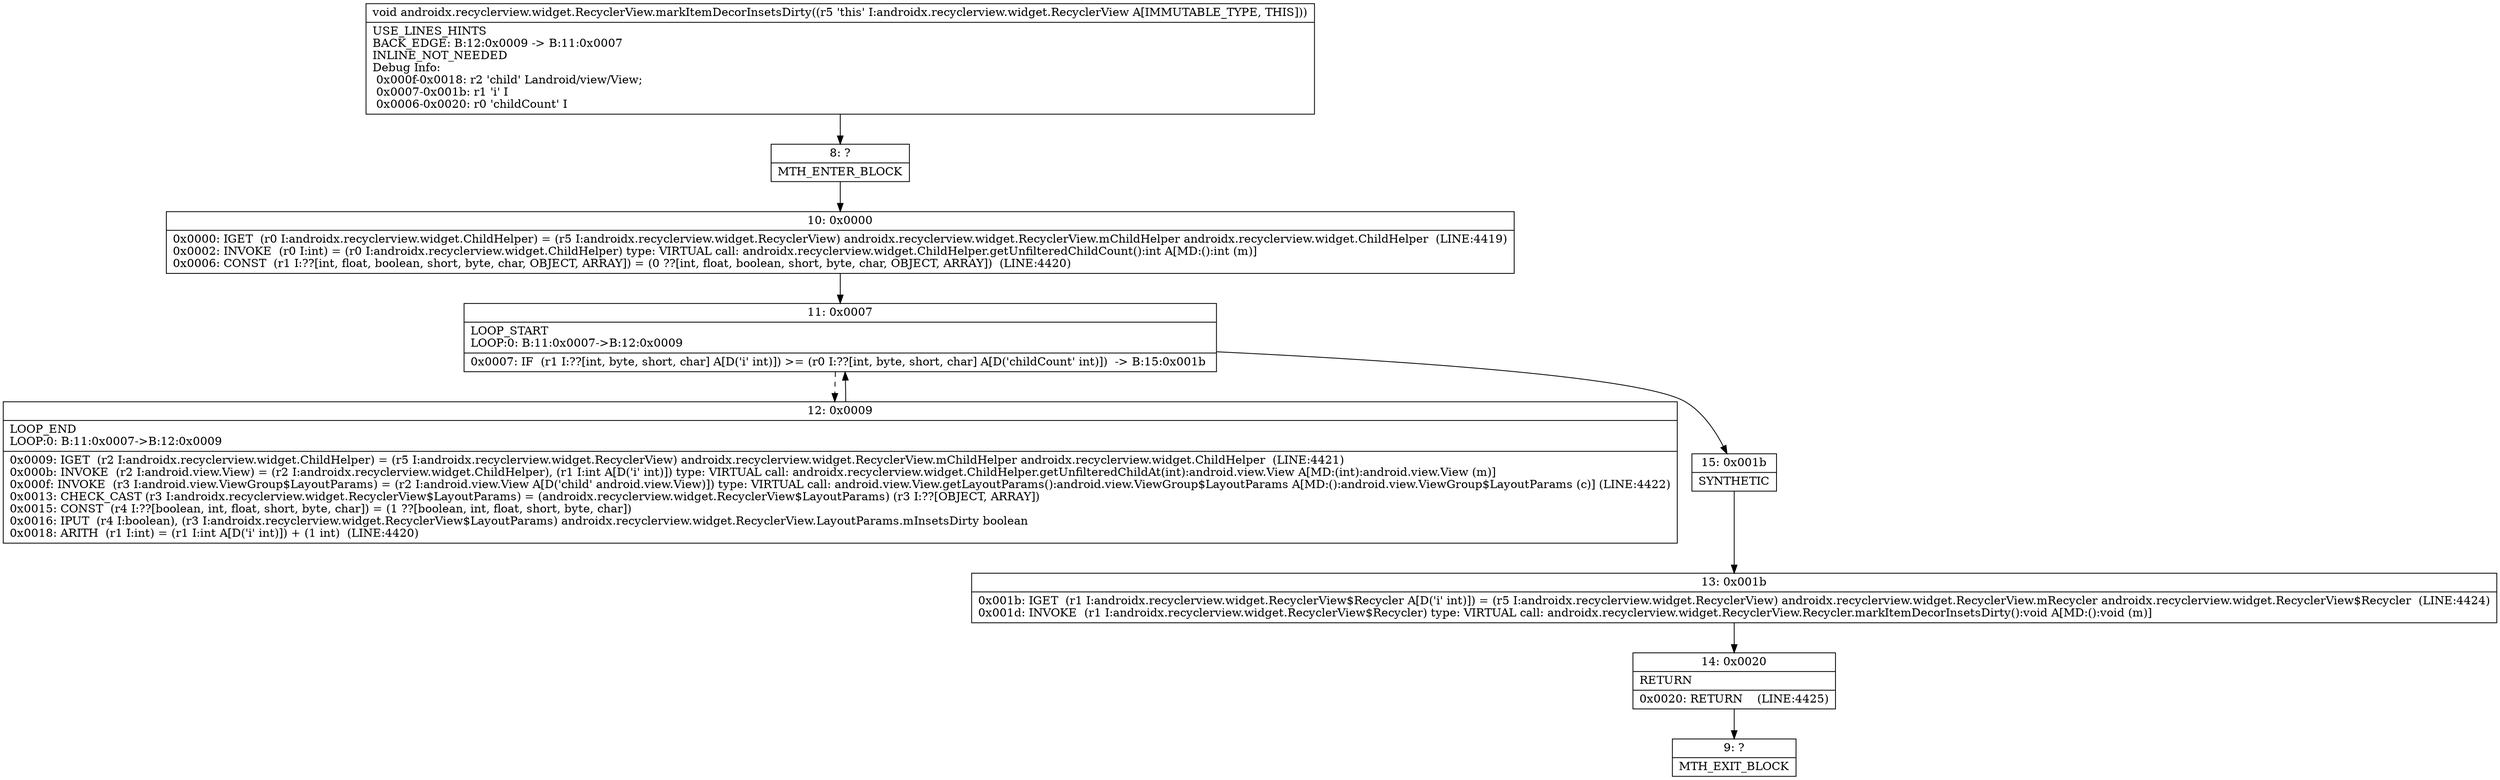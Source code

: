 digraph "CFG forandroidx.recyclerview.widget.RecyclerView.markItemDecorInsetsDirty()V" {
Node_8 [shape=record,label="{8\:\ ?|MTH_ENTER_BLOCK\l}"];
Node_10 [shape=record,label="{10\:\ 0x0000|0x0000: IGET  (r0 I:androidx.recyclerview.widget.ChildHelper) = (r5 I:androidx.recyclerview.widget.RecyclerView) androidx.recyclerview.widget.RecyclerView.mChildHelper androidx.recyclerview.widget.ChildHelper  (LINE:4419)\l0x0002: INVOKE  (r0 I:int) = (r0 I:androidx.recyclerview.widget.ChildHelper) type: VIRTUAL call: androidx.recyclerview.widget.ChildHelper.getUnfilteredChildCount():int A[MD:():int (m)]\l0x0006: CONST  (r1 I:??[int, float, boolean, short, byte, char, OBJECT, ARRAY]) = (0 ??[int, float, boolean, short, byte, char, OBJECT, ARRAY])  (LINE:4420)\l}"];
Node_11 [shape=record,label="{11\:\ 0x0007|LOOP_START\lLOOP:0: B:11:0x0007\-\>B:12:0x0009\l|0x0007: IF  (r1 I:??[int, byte, short, char] A[D('i' int)]) \>= (r0 I:??[int, byte, short, char] A[D('childCount' int)])  \-\> B:15:0x001b \l}"];
Node_12 [shape=record,label="{12\:\ 0x0009|LOOP_END\lLOOP:0: B:11:0x0007\-\>B:12:0x0009\l|0x0009: IGET  (r2 I:androidx.recyclerview.widget.ChildHelper) = (r5 I:androidx.recyclerview.widget.RecyclerView) androidx.recyclerview.widget.RecyclerView.mChildHelper androidx.recyclerview.widget.ChildHelper  (LINE:4421)\l0x000b: INVOKE  (r2 I:android.view.View) = (r2 I:androidx.recyclerview.widget.ChildHelper), (r1 I:int A[D('i' int)]) type: VIRTUAL call: androidx.recyclerview.widget.ChildHelper.getUnfilteredChildAt(int):android.view.View A[MD:(int):android.view.View (m)]\l0x000f: INVOKE  (r3 I:android.view.ViewGroup$LayoutParams) = (r2 I:android.view.View A[D('child' android.view.View)]) type: VIRTUAL call: android.view.View.getLayoutParams():android.view.ViewGroup$LayoutParams A[MD:():android.view.ViewGroup$LayoutParams (c)] (LINE:4422)\l0x0013: CHECK_CAST (r3 I:androidx.recyclerview.widget.RecyclerView$LayoutParams) = (androidx.recyclerview.widget.RecyclerView$LayoutParams) (r3 I:??[OBJECT, ARRAY]) \l0x0015: CONST  (r4 I:??[boolean, int, float, short, byte, char]) = (1 ??[boolean, int, float, short, byte, char]) \l0x0016: IPUT  (r4 I:boolean), (r3 I:androidx.recyclerview.widget.RecyclerView$LayoutParams) androidx.recyclerview.widget.RecyclerView.LayoutParams.mInsetsDirty boolean \l0x0018: ARITH  (r1 I:int) = (r1 I:int A[D('i' int)]) + (1 int)  (LINE:4420)\l}"];
Node_15 [shape=record,label="{15\:\ 0x001b|SYNTHETIC\l}"];
Node_13 [shape=record,label="{13\:\ 0x001b|0x001b: IGET  (r1 I:androidx.recyclerview.widget.RecyclerView$Recycler A[D('i' int)]) = (r5 I:androidx.recyclerview.widget.RecyclerView) androidx.recyclerview.widget.RecyclerView.mRecycler androidx.recyclerview.widget.RecyclerView$Recycler  (LINE:4424)\l0x001d: INVOKE  (r1 I:androidx.recyclerview.widget.RecyclerView$Recycler) type: VIRTUAL call: androidx.recyclerview.widget.RecyclerView.Recycler.markItemDecorInsetsDirty():void A[MD:():void (m)]\l}"];
Node_14 [shape=record,label="{14\:\ 0x0020|RETURN\l|0x0020: RETURN    (LINE:4425)\l}"];
Node_9 [shape=record,label="{9\:\ ?|MTH_EXIT_BLOCK\l}"];
MethodNode[shape=record,label="{void androidx.recyclerview.widget.RecyclerView.markItemDecorInsetsDirty((r5 'this' I:androidx.recyclerview.widget.RecyclerView A[IMMUTABLE_TYPE, THIS]))  | USE_LINES_HINTS\lBACK_EDGE: B:12:0x0009 \-\> B:11:0x0007\lINLINE_NOT_NEEDED\lDebug Info:\l  0x000f\-0x0018: r2 'child' Landroid\/view\/View;\l  0x0007\-0x001b: r1 'i' I\l  0x0006\-0x0020: r0 'childCount' I\l}"];
MethodNode -> Node_8;Node_8 -> Node_10;
Node_10 -> Node_11;
Node_11 -> Node_12[style=dashed];
Node_11 -> Node_15;
Node_12 -> Node_11;
Node_15 -> Node_13;
Node_13 -> Node_14;
Node_14 -> Node_9;
}

